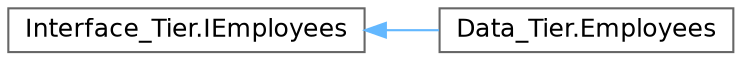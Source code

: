 digraph "Graphical Class Hierarchy"
{
 // LATEX_PDF_SIZE
  bgcolor="transparent";
  edge [fontname=Helvetica,fontsize=12,labelfontname=Helvetica,labelfontsize=10];
  node [fontname=Helvetica,fontsize=12,shape=box,height=0.2,width=0.4];
  rankdir="LR";
  Node0 [id="Node000000",label="Interface_Tier.IEmployees",height=0.2,width=0.4,color="grey40", fillcolor="white", style="filled",URL="$interface_interface___tier_1_1_i_employees.html",tooltip="Methods to implement in the employees class."];
  Node0 -> Node1 [id="edge10_Node000000_Node000001",dir="back",color="steelblue1",style="solid",tooltip=" "];
  Node1 [id="Node000001",label="Data_Tier.Employees",height=0.2,width=0.4,color="grey40", fillcolor="white", style="filled",URL="$class_data___tier_1_1_employees.html",tooltip="Singleton class that manages a list of employees. Allows adding, removing, updating and retrieving em..."];
}
